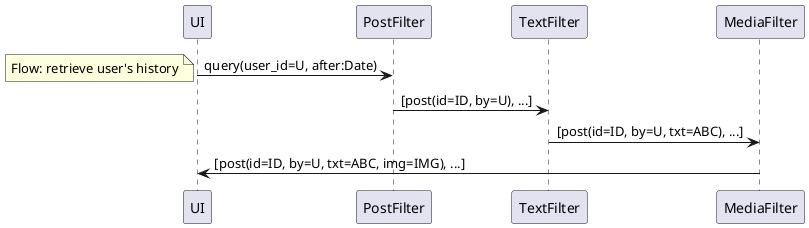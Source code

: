 @startuml
UI -> PostFilter : query(user_id=U, after:Date)
note left
  Flow: retrieve user's history
end note
PostFilter -> TextFilter : [post(id=ID, by=U), ...]
TextFilter -> MediaFilter : [post(id=ID, by=U, txt=ABC), ...]
MediaFilter -> UI : [post(id=ID, by=U, txt=ABC, img=IMG), ...]
@enduml